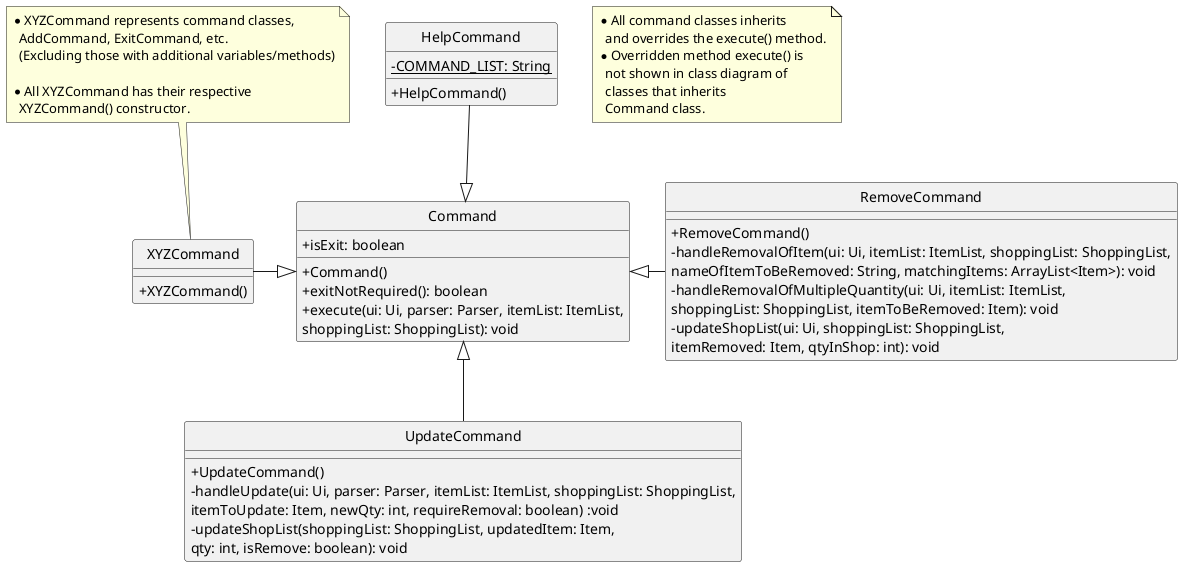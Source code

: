 @startuml
hide circle
skinparam classAttributeIconSize 0

class Command
class HelpCommand
class RemoveCommand
class UpdateCommand


Command <|-up- HelpCommand
Command <|-right- RemoveCommand
Command <|-left- XYZCommand
Command <|-down- UpdateCommand

class Command {
+isExit: boolean
+Command()
+exitNotRequired(): boolean
+execute(ui: Ui, parser: Parser, itemList: ItemList,
shoppingList: ShoppingList): void
}

note top of XYZCommand
 * XYZCommand represents command classes,
   AddCommand, ExitCommand, etc.
   (Excluding those with additional variables/methods)

 * All XYZCommand has their respective
   XYZCommand() constructor.
end note
class XYZCommand {
+XYZCommand()
}

class HelpCommand {
-{static} COMMAND_LIST: String
+HelpCommand()
}

class RemoveCommand {
+RemoveCommand()
-handleRemovalOfItem(ui: Ui, itemList: ItemList, shoppingList: ShoppingList,
 nameOfItemToBeRemoved: String, matchingItems: ArrayList<Item>): void
-handleRemovalOfMultipleQuantity(ui: Ui, itemList: ItemList,
 shoppingList: ShoppingList, itemToBeRemoved: Item): void
-updateShopList(ui: Ui, shoppingList: ShoppingList,
 itemRemoved: Item, qtyInShop: int): void
}

class UpdateCommand {
+UpdateCommand()
-handleUpdate(ui: Ui, parser: Parser, itemList: ItemList, shoppingList: ShoppingList,
 itemToUpdate: Item, newQty: int, requireRemoval: boolean) :void
-updateShopList(shoppingList: ShoppingList, updatedItem: Item,
 qty: int, isRemove: boolean): void
}

note as N1
* All command classes inherits
  and overrides the execute() method.
* Overridden method execute() is
  not shown in class diagram of
  classes that inherits
  Command class.
end note

@enduml